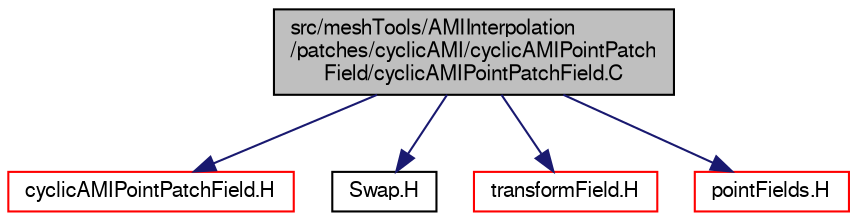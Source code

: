 digraph "src/meshTools/AMIInterpolation/patches/cyclicAMI/cyclicAMIPointPatchField/cyclicAMIPointPatchField.C"
{
  bgcolor="transparent";
  edge [fontname="FreeSans",fontsize="10",labelfontname="FreeSans",labelfontsize="10"];
  node [fontname="FreeSans",fontsize="10",shape=record];
  Node0 [label="src/meshTools/AMIInterpolation\l/patches/cyclicAMI/cyclicAMIPointPatch\lField/cyclicAMIPointPatchField.C",height=0.2,width=0.4,color="black", fillcolor="grey75", style="filled", fontcolor="black"];
  Node0 -> Node1 [color="midnightblue",fontsize="10",style="solid",fontname="FreeSans"];
  Node1 [label="cyclicAMIPointPatchField.H",height=0.2,width=0.4,color="red",URL="$a07391.html"];
  Node0 -> Node46 [color="midnightblue",fontsize="10",style="solid",fontname="FreeSans"];
  Node46 [label="Swap.H",height=0.2,width=0.4,color="black",URL="$a12695.html",tooltip="Swap its arguments. "];
  Node0 -> Node239 [color="midnightblue",fontsize="10",style="solid",fontname="FreeSans"];
  Node239 [label="transformField.H",height=0.2,width=0.4,color="red",URL="$a09734.html",tooltip="Spatial transformation functions for primitive fields. "];
  Node0 -> Node246 [color="midnightblue",fontsize="10",style="solid",fontname="FreeSans"];
  Node246 [label="pointFields.H",height=0.2,width=0.4,color="red",URL="$a09881.html"];
}
